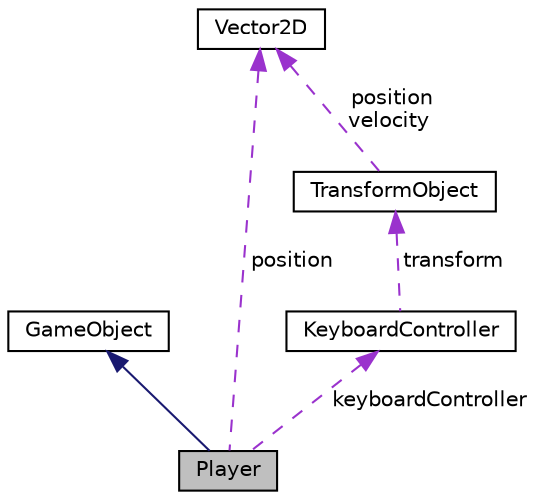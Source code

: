 digraph "Player"
{
 // LATEX_PDF_SIZE
  edge [fontname="Helvetica",fontsize="10",labelfontname="Helvetica",labelfontsize="10"];
  node [fontname="Helvetica",fontsize="10",shape=record];
  Node1 [label="Player",height=0.2,width=0.4,color="black", fillcolor="grey75", style="filled", fontcolor="black",tooltip="Class for defining player`s behaviour."];
  Node2 -> Node1 [dir="back",color="midnightblue",fontsize="10",style="solid",fontname="Helvetica"];
  Node2 [label="GameObject",height=0.2,width=0.4,color="black", fillcolor="white", style="filled",URL="$classGameObject.html",tooltip="Base class for all entities in the game."];
  Node3 -> Node1 [dir="back",color="darkorchid3",fontsize="10",style="dashed",label=" position" ,fontname="Helvetica"];
  Node3 [label="Vector2D",height=0.2,width=0.4,color="black", fillcolor="white", style="filled",URL="$classVector2D.html",tooltip="Class for physics and math for our game."];
  Node4 -> Node1 [dir="back",color="darkorchid3",fontsize="10",style="dashed",label=" keyboardController" ,fontname="Helvetica"];
  Node4 [label="KeyboardController",height=0.2,width=0.4,color="black", fillcolor="white", style="filled",URL="$classKeyboardController.html",tooltip="Handles user`s input."];
  Node5 -> Node4 [dir="back",color="darkorchid3",fontsize="10",style="dashed",label=" transform" ,fontname="Helvetica"];
  Node5 [label="TransformObject",height=0.2,width=0.4,color="black", fillcolor="white", style="filled",URL="$classTransformObject.html",tooltip="Class for defining objects speed, scale, height and width."];
  Node3 -> Node5 [dir="back",color="darkorchid3",fontsize="10",style="dashed",label=" position\nvelocity" ,fontname="Helvetica"];
}
